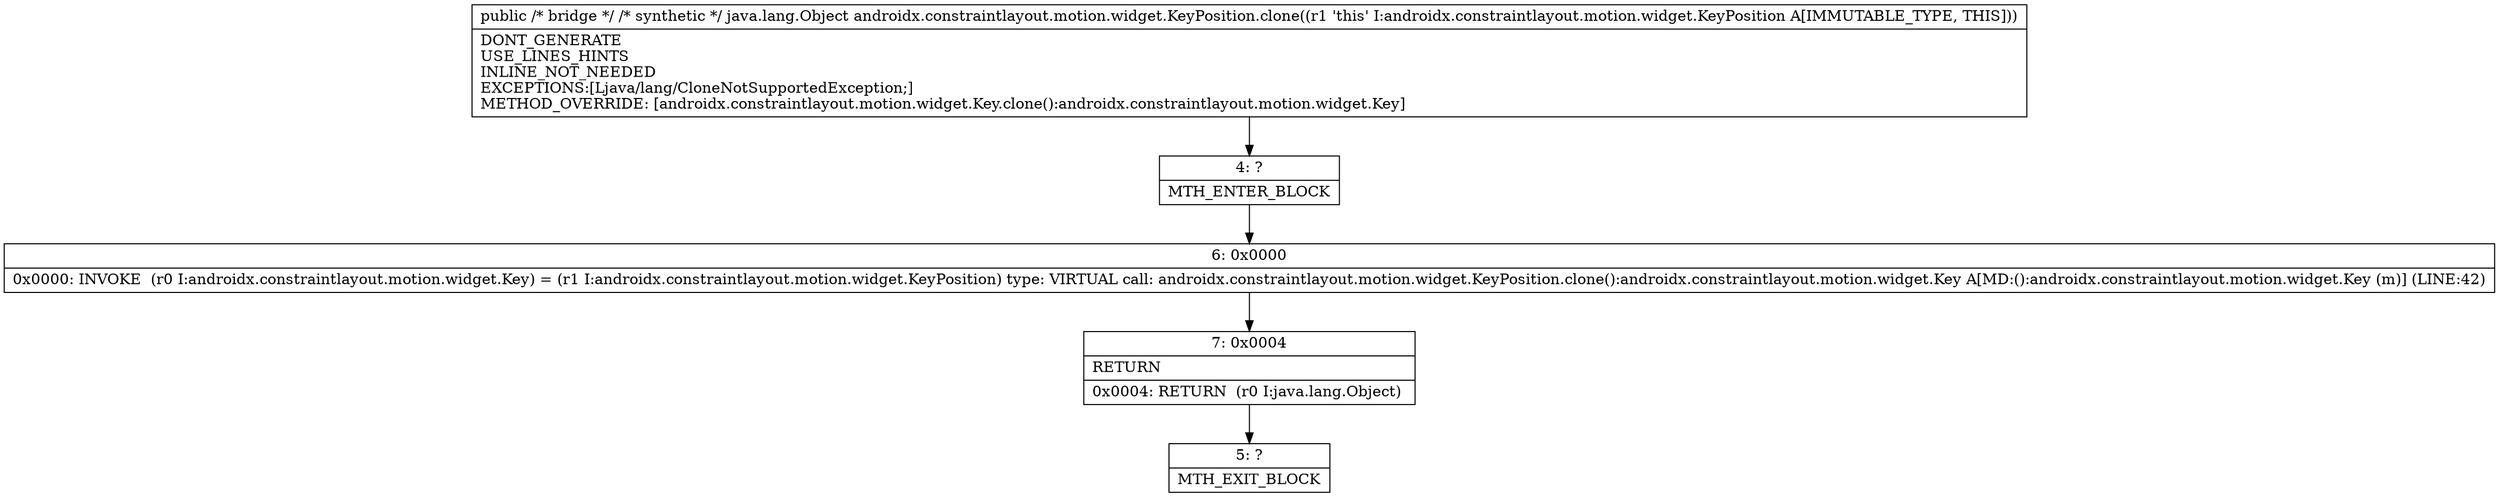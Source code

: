digraph "CFG forandroidx.constraintlayout.motion.widget.KeyPosition.clone()Ljava\/lang\/Object;" {
Node_4 [shape=record,label="{4\:\ ?|MTH_ENTER_BLOCK\l}"];
Node_6 [shape=record,label="{6\:\ 0x0000|0x0000: INVOKE  (r0 I:androidx.constraintlayout.motion.widget.Key) = (r1 I:androidx.constraintlayout.motion.widget.KeyPosition) type: VIRTUAL call: androidx.constraintlayout.motion.widget.KeyPosition.clone():androidx.constraintlayout.motion.widget.Key A[MD:():androidx.constraintlayout.motion.widget.Key (m)] (LINE:42)\l}"];
Node_7 [shape=record,label="{7\:\ 0x0004|RETURN\l|0x0004: RETURN  (r0 I:java.lang.Object) \l}"];
Node_5 [shape=record,label="{5\:\ ?|MTH_EXIT_BLOCK\l}"];
MethodNode[shape=record,label="{public \/* bridge *\/ \/* synthetic *\/ java.lang.Object androidx.constraintlayout.motion.widget.KeyPosition.clone((r1 'this' I:androidx.constraintlayout.motion.widget.KeyPosition A[IMMUTABLE_TYPE, THIS]))  | DONT_GENERATE\lUSE_LINES_HINTS\lINLINE_NOT_NEEDED\lEXCEPTIONS:[Ljava\/lang\/CloneNotSupportedException;]\lMETHOD_OVERRIDE: [androidx.constraintlayout.motion.widget.Key.clone():androidx.constraintlayout.motion.widget.Key]\l}"];
MethodNode -> Node_4;Node_4 -> Node_6;
Node_6 -> Node_7;
Node_7 -> Node_5;
}

